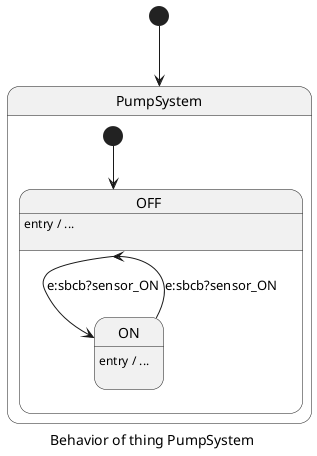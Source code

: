 @startuml
skinparam defaultTextAlignment left
caption Behavior of thing PumpSystem
[*] --> PumpSystem
state PumpSystem{
state OFF{
	OFF : entry / ...\n

OFF --> ON : e:sbcb?sensor_ON
}
state ON{
	ON : entry / ...\n

ON --> OFF : e:sbcb?sensor_ON
}
[*] --> OFF
}
@enduml
